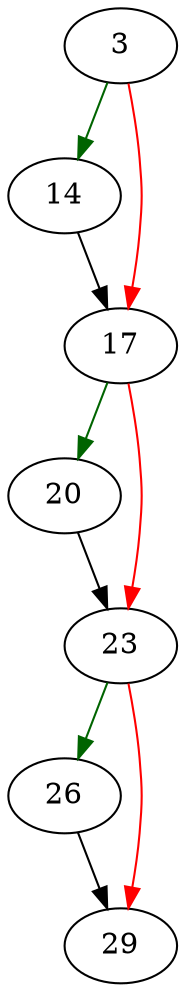 strict digraph "sqlite3_fileio_init" {
	// Node definitions.
	3 [entry=true];
	14;
	17;
	20;
	23;
	26;
	29;

	// Edge definitions.
	3 -> 14 [
		color=darkgreen
		cond=true
	];
	3 -> 17 [
		color=red
		cond=false
	];
	14 -> 17;
	17 -> 20 [
		color=darkgreen
		cond=true
	];
	17 -> 23 [
		color=red
		cond=false
	];
	20 -> 23;
	23 -> 26 [
		color=darkgreen
		cond=true
	];
	23 -> 29 [
		color=red
		cond=false
	];
	26 -> 29;
}